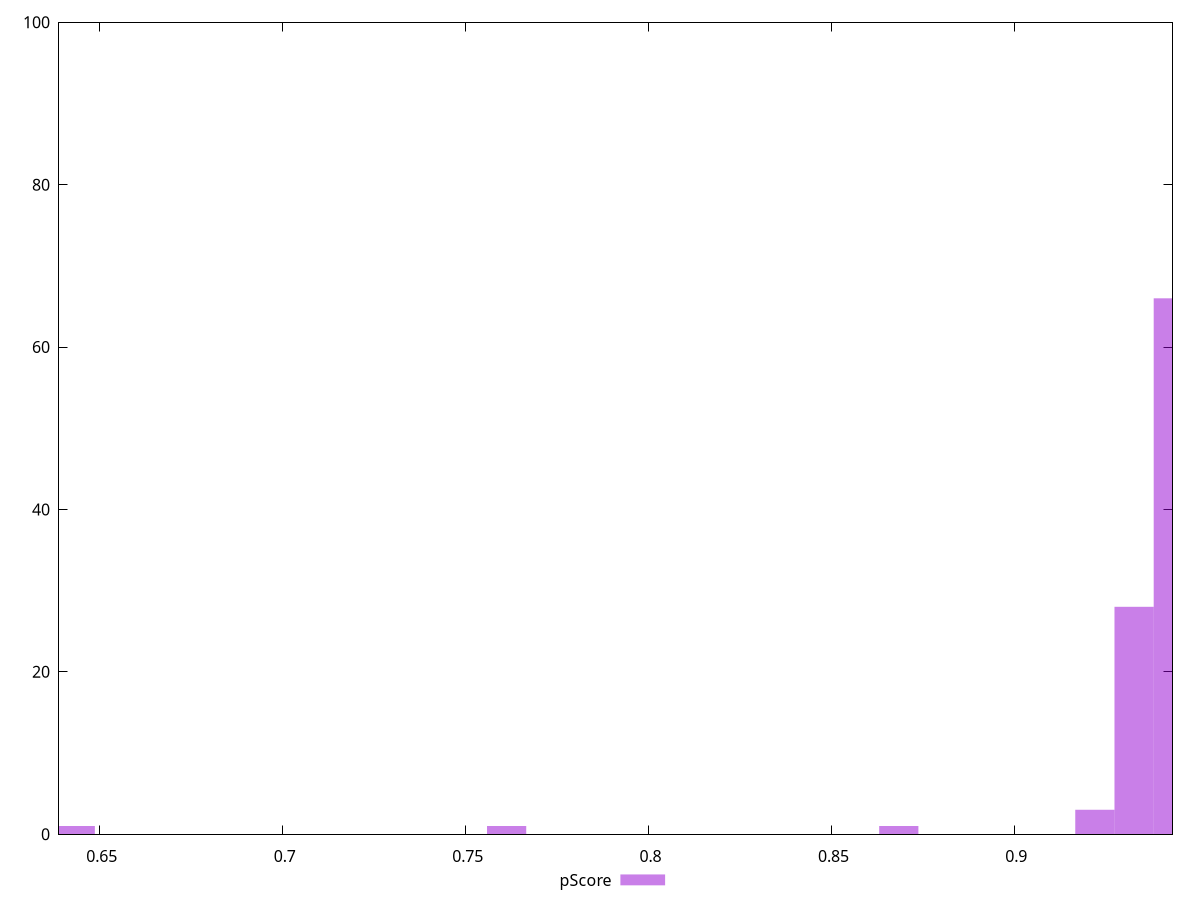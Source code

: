 reset

$pScore <<EOF
0.643274330279358 1
0.7612079574972404 1
0.9327477789050691 28
0.8684203458771333 1
0.9220265400670798 3
0.9434690177430585 66
EOF

set key outside below
set boxwidth 0.0107212388379893
set xrange [0.6388348042145386:0.9432481213857772]
set yrange [0:100]
set trange [0:100]
set style fill transparent solid 0.5 noborder
set terminal svg size 640, 490 enhanced background rgb 'white'
set output "report_00017_2021-02-10T15-08-03.406Z/first-contentful-paint/samples/pages+cached/pScore/histogram.svg"

plot $pScore title "pScore" with boxes

reset

